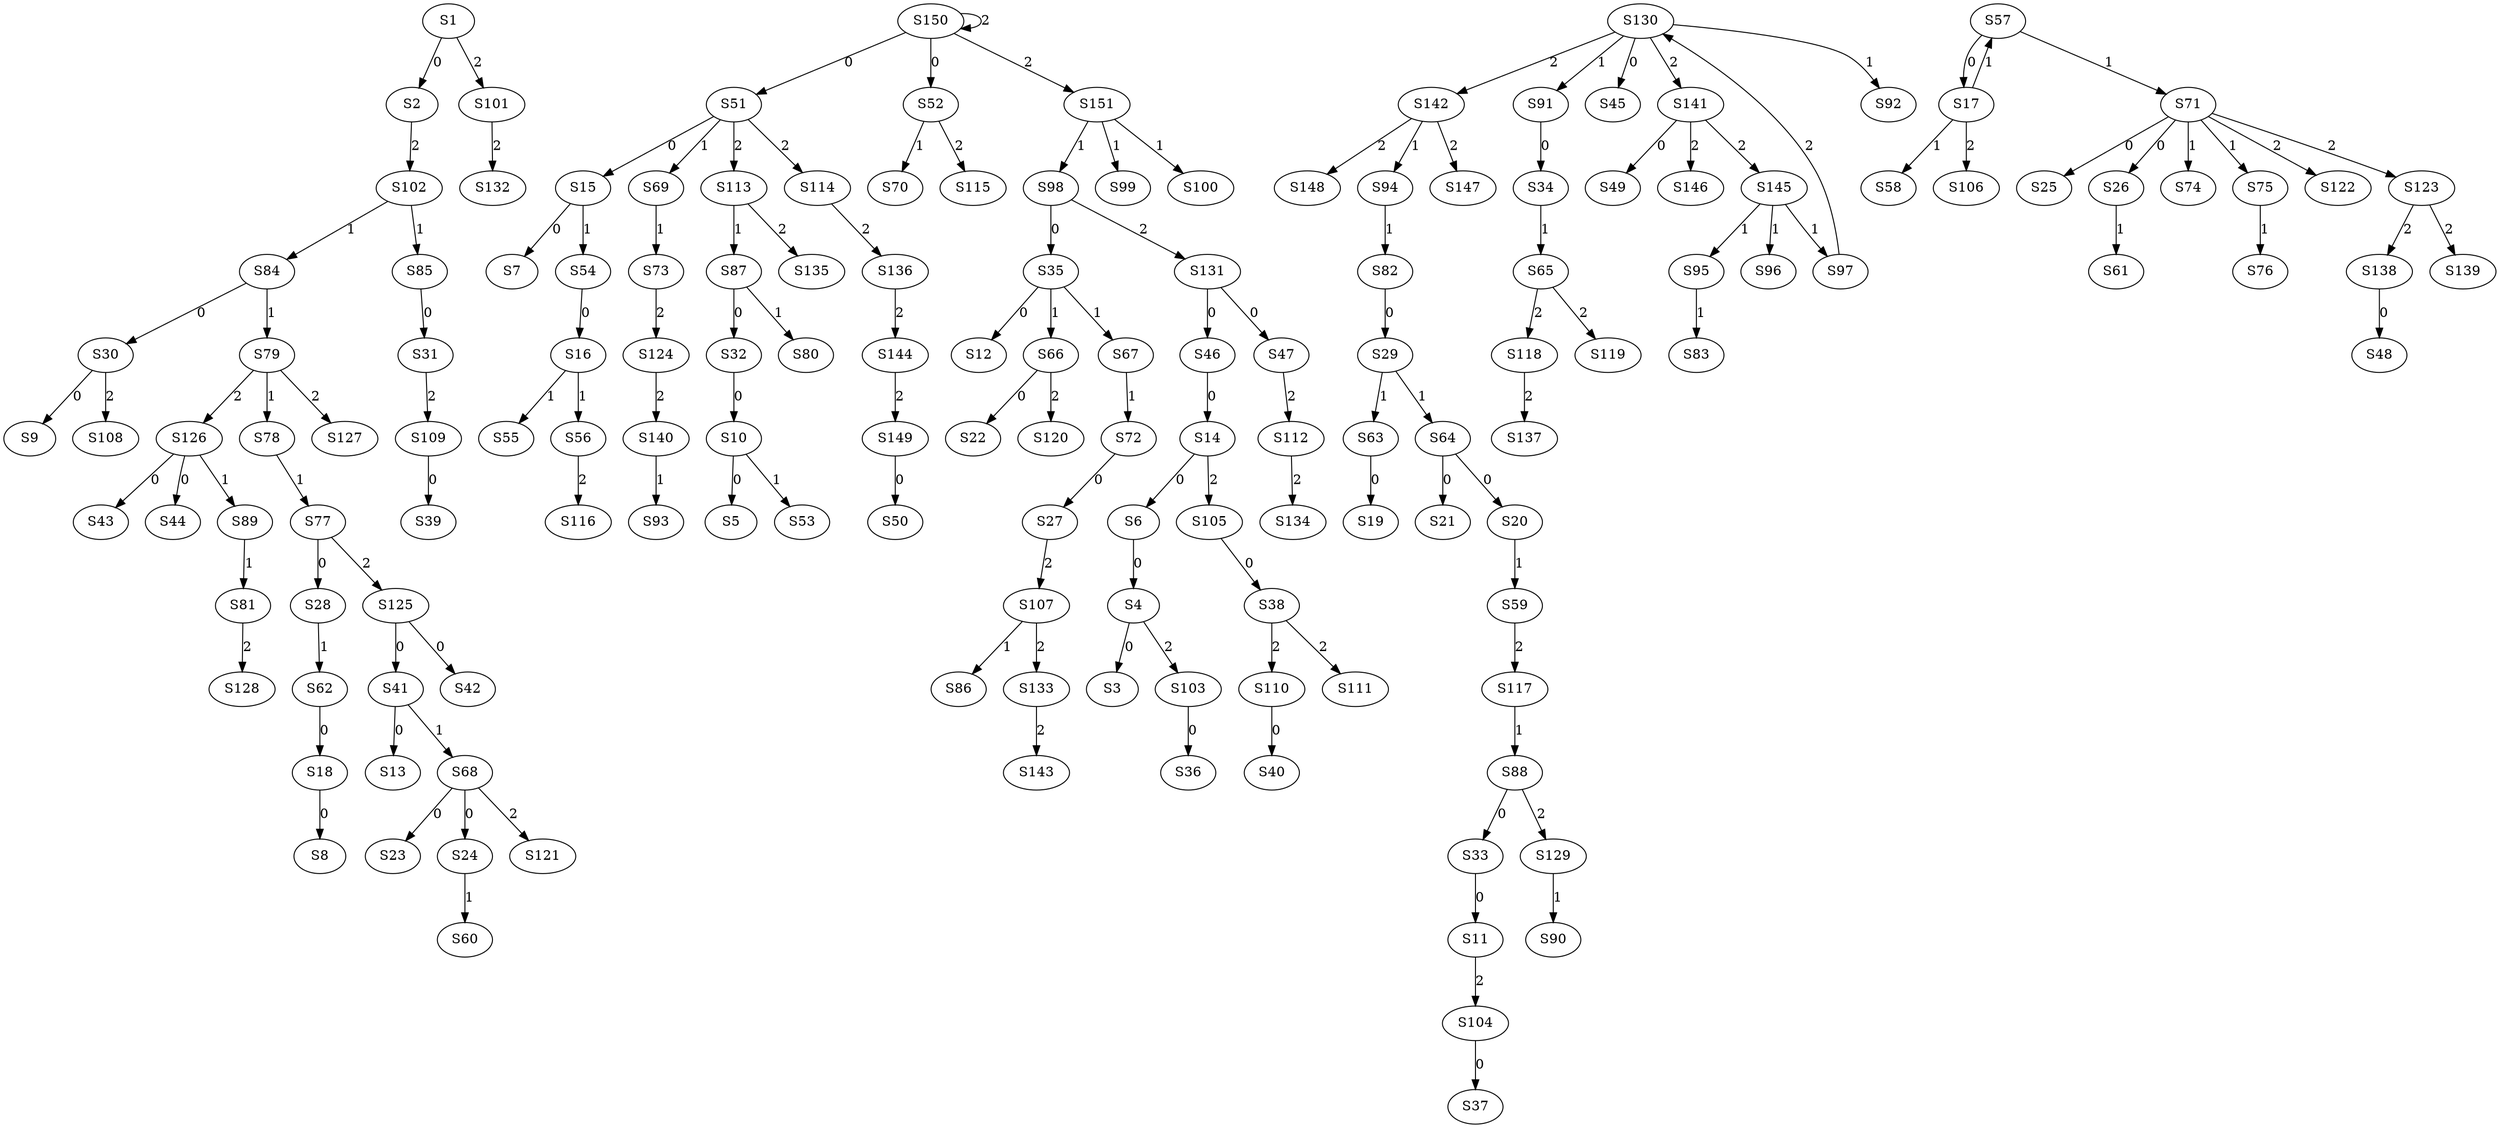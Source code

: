 strict digraph {
	S1 -> S2 [ label = 0 ];
	S4 -> S3 [ label = 0 ];
	S6 -> S4 [ label = 0 ];
	S10 -> S5 [ label = 0 ];
	S14 -> S6 [ label = 0 ];
	S15 -> S7 [ label = 0 ];
	S18 -> S8 [ label = 0 ];
	S30 -> S9 [ label = 0 ];
	S32 -> S10 [ label = 0 ];
	S33 -> S11 [ label = 0 ];
	S35 -> S12 [ label = 0 ];
	S41 -> S13 [ label = 0 ];
	S46 -> S14 [ label = 0 ];
	S51 -> S15 [ label = 0 ];
	S54 -> S16 [ label = 0 ];
	S57 -> S17 [ label = 0 ];
	S62 -> S18 [ label = 0 ];
	S63 -> S19 [ label = 0 ];
	S64 -> S20 [ label = 0 ];
	S64 -> S21 [ label = 0 ];
	S66 -> S22 [ label = 0 ];
	S68 -> S23 [ label = 0 ];
	S68 -> S24 [ label = 0 ];
	S71 -> S25 [ label = 0 ];
	S71 -> S26 [ label = 0 ];
	S72 -> S27 [ label = 0 ];
	S77 -> S28 [ label = 0 ];
	S82 -> S29 [ label = 0 ];
	S84 -> S30 [ label = 0 ];
	S85 -> S31 [ label = 0 ];
	S87 -> S32 [ label = 0 ];
	S88 -> S33 [ label = 0 ];
	S91 -> S34 [ label = 0 ];
	S98 -> S35 [ label = 0 ];
	S103 -> S36 [ label = 0 ];
	S104 -> S37 [ label = 0 ];
	S105 -> S38 [ label = 0 ];
	S109 -> S39 [ label = 0 ];
	S110 -> S40 [ label = 0 ];
	S125 -> S41 [ label = 0 ];
	S125 -> S42 [ label = 0 ];
	S126 -> S43 [ label = 0 ];
	S126 -> S44 [ label = 0 ];
	S130 -> S45 [ label = 0 ];
	S131 -> S46 [ label = 0 ];
	S131 -> S47 [ label = 0 ];
	S138 -> S48 [ label = 0 ];
	S141 -> S49 [ label = 0 ];
	S149 -> S50 [ label = 0 ];
	S150 -> S51 [ label = 0 ];
	S150 -> S52 [ label = 0 ];
	S10 -> S53 [ label = 1 ];
	S15 -> S54 [ label = 1 ];
	S16 -> S55 [ label = 1 ];
	S16 -> S56 [ label = 1 ];
	S17 -> S57 [ label = 1 ];
	S17 -> S58 [ label = 1 ];
	S20 -> S59 [ label = 1 ];
	S24 -> S60 [ label = 1 ];
	S26 -> S61 [ label = 1 ];
	S28 -> S62 [ label = 1 ];
	S29 -> S63 [ label = 1 ];
	S29 -> S64 [ label = 1 ];
	S34 -> S65 [ label = 1 ];
	S35 -> S66 [ label = 1 ];
	S35 -> S67 [ label = 1 ];
	S41 -> S68 [ label = 1 ];
	S51 -> S69 [ label = 1 ];
	S52 -> S70 [ label = 1 ];
	S57 -> S71 [ label = 1 ];
	S67 -> S72 [ label = 1 ];
	S69 -> S73 [ label = 1 ];
	S71 -> S74 [ label = 1 ];
	S71 -> S75 [ label = 1 ];
	S75 -> S76 [ label = 1 ];
	S78 -> S77 [ label = 1 ];
	S79 -> S78 [ label = 1 ];
	S84 -> S79 [ label = 1 ];
	S87 -> S80 [ label = 1 ];
	S89 -> S81 [ label = 1 ];
	S94 -> S82 [ label = 1 ];
	S95 -> S83 [ label = 1 ];
	S102 -> S84 [ label = 1 ];
	S102 -> S85 [ label = 1 ];
	S107 -> S86 [ label = 1 ];
	S113 -> S87 [ label = 1 ];
	S117 -> S88 [ label = 1 ];
	S126 -> S89 [ label = 1 ];
	S129 -> S90 [ label = 1 ];
	S130 -> S91 [ label = 1 ];
	S130 -> S92 [ label = 1 ];
	S140 -> S93 [ label = 1 ];
	S142 -> S94 [ label = 1 ];
	S145 -> S95 [ label = 1 ];
	S145 -> S96 [ label = 1 ];
	S145 -> S97 [ label = 1 ];
	S151 -> S98 [ label = 1 ];
	S151 -> S99 [ label = 1 ];
	S151 -> S100 [ label = 1 ];
	S1 -> S101 [ label = 2 ];
	S2 -> S102 [ label = 2 ];
	S4 -> S103 [ label = 2 ];
	S11 -> S104 [ label = 2 ];
	S14 -> S105 [ label = 2 ];
	S17 -> S106 [ label = 2 ];
	S27 -> S107 [ label = 2 ];
	S30 -> S108 [ label = 2 ];
	S31 -> S109 [ label = 2 ];
	S38 -> S110 [ label = 2 ];
	S38 -> S111 [ label = 2 ];
	S47 -> S112 [ label = 2 ];
	S51 -> S113 [ label = 2 ];
	S51 -> S114 [ label = 2 ];
	S52 -> S115 [ label = 2 ];
	S56 -> S116 [ label = 2 ];
	S59 -> S117 [ label = 2 ];
	S65 -> S118 [ label = 2 ];
	S65 -> S119 [ label = 2 ];
	S66 -> S120 [ label = 2 ];
	S68 -> S121 [ label = 2 ];
	S71 -> S122 [ label = 2 ];
	S71 -> S123 [ label = 2 ];
	S73 -> S124 [ label = 2 ];
	S77 -> S125 [ label = 2 ];
	S79 -> S126 [ label = 2 ];
	S79 -> S127 [ label = 2 ];
	S81 -> S128 [ label = 2 ];
	S88 -> S129 [ label = 2 ];
	S97 -> S130 [ label = 2 ];
	S98 -> S131 [ label = 2 ];
	S101 -> S132 [ label = 2 ];
	S107 -> S133 [ label = 2 ];
	S112 -> S134 [ label = 2 ];
	S113 -> S135 [ label = 2 ];
	S114 -> S136 [ label = 2 ];
	S118 -> S137 [ label = 2 ];
	S123 -> S138 [ label = 2 ];
	S123 -> S139 [ label = 2 ];
	S124 -> S140 [ label = 2 ];
	S130 -> S141 [ label = 2 ];
	S130 -> S142 [ label = 2 ];
	S133 -> S143 [ label = 2 ];
	S136 -> S144 [ label = 2 ];
	S141 -> S145 [ label = 2 ];
	S141 -> S146 [ label = 2 ];
	S142 -> S147 [ label = 2 ];
	S142 -> S148 [ label = 2 ];
	S144 -> S149 [ label = 2 ];
	S150 -> S150 [ label = 2 ];
	S150 -> S151 [ label = 2 ];
}